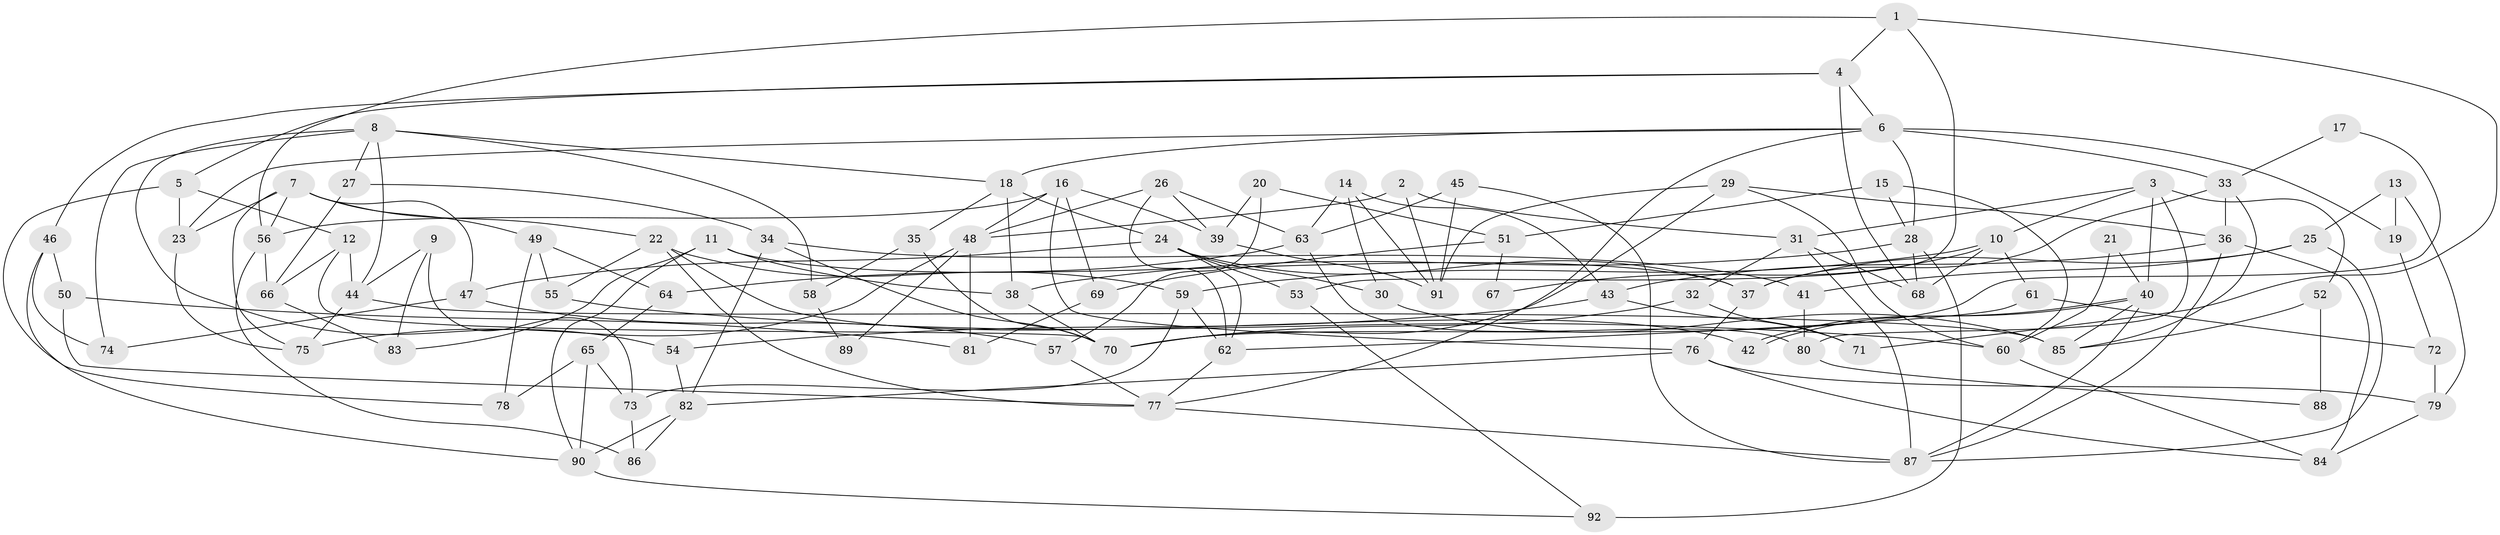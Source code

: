 // coarse degree distribution, {8: 0.10810810810810811, 9: 0.10810810810810811, 11: 0.02702702702702703, 6: 0.13513513513513514, 10: 0.08108108108108109, 7: 0.05405405405405406, 4: 0.10810810810810811, 3: 0.1891891891891892, 2: 0.10810810810810811, 14: 0.02702702702702703, 5: 0.05405405405405406}
// Generated by graph-tools (version 1.1) at 2025/51/03/04/25 22:51:23]
// undirected, 92 vertices, 184 edges
graph export_dot {
  node [color=gray90,style=filled];
  1;
  2;
  3;
  4;
  5;
  6;
  7;
  8;
  9;
  10;
  11;
  12;
  13;
  14;
  15;
  16;
  17;
  18;
  19;
  20;
  21;
  22;
  23;
  24;
  25;
  26;
  27;
  28;
  29;
  30;
  31;
  32;
  33;
  34;
  35;
  36;
  37;
  38;
  39;
  40;
  41;
  42;
  43;
  44;
  45;
  46;
  47;
  48;
  49;
  50;
  51;
  52;
  53;
  54;
  55;
  56;
  57;
  58;
  59;
  60;
  61;
  62;
  63;
  64;
  65;
  66;
  67;
  68;
  69;
  70;
  71;
  72;
  73;
  74;
  75;
  76;
  77;
  78;
  79;
  80;
  81;
  82;
  83;
  84;
  85;
  86;
  87;
  88;
  89;
  90;
  91;
  92;
  1 -- 56;
  1 -- 71;
  1 -- 4;
  1 -- 53;
  2 -- 91;
  2 -- 48;
  2 -- 31;
  3 -- 10;
  3 -- 31;
  3 -- 40;
  3 -- 52;
  3 -- 80;
  4 -- 5;
  4 -- 6;
  4 -- 46;
  4 -- 68;
  5 -- 23;
  5 -- 78;
  5 -- 12;
  6 -- 28;
  6 -- 18;
  6 -- 19;
  6 -- 23;
  6 -- 33;
  6 -- 77;
  7 -- 56;
  7 -- 23;
  7 -- 22;
  7 -- 47;
  7 -- 49;
  7 -- 75;
  8 -- 27;
  8 -- 18;
  8 -- 44;
  8 -- 54;
  8 -- 58;
  8 -- 74;
  9 -- 83;
  9 -- 44;
  9 -- 73;
  10 -- 68;
  10 -- 59;
  10 -- 61;
  10 -- 67;
  11 -- 37;
  11 -- 38;
  11 -- 83;
  11 -- 90;
  12 -- 44;
  12 -- 66;
  12 -- 70;
  13 -- 25;
  13 -- 19;
  13 -- 79;
  14 -- 43;
  14 -- 63;
  14 -- 30;
  14 -- 91;
  15 -- 28;
  15 -- 51;
  15 -- 60;
  16 -- 48;
  16 -- 76;
  16 -- 39;
  16 -- 56;
  16 -- 69;
  17 -- 70;
  17 -- 33;
  18 -- 24;
  18 -- 35;
  18 -- 38;
  19 -- 72;
  20 -- 39;
  20 -- 57;
  20 -- 51;
  21 -- 40;
  21 -- 60;
  22 -- 77;
  22 -- 42;
  22 -- 55;
  22 -- 59;
  23 -- 75;
  24 -- 30;
  24 -- 62;
  24 -- 37;
  24 -- 47;
  24 -- 53;
  25 -- 87;
  25 -- 37;
  25 -- 41;
  26 -- 39;
  26 -- 62;
  26 -- 48;
  26 -- 63;
  27 -- 34;
  27 -- 66;
  28 -- 38;
  28 -- 92;
  28 -- 68;
  29 -- 70;
  29 -- 36;
  29 -- 60;
  29 -- 91;
  30 -- 85;
  31 -- 68;
  31 -- 32;
  31 -- 87;
  32 -- 70;
  32 -- 71;
  33 -- 36;
  33 -- 37;
  33 -- 85;
  34 -- 82;
  34 -- 41;
  34 -- 70;
  35 -- 70;
  35 -- 58;
  36 -- 87;
  36 -- 84;
  36 -- 43;
  37 -- 76;
  38 -- 70;
  39 -- 91;
  40 -- 42;
  40 -- 42;
  40 -- 85;
  40 -- 87;
  41 -- 80;
  43 -- 54;
  43 -- 71;
  44 -- 85;
  44 -- 75;
  45 -- 87;
  45 -- 91;
  45 -- 63;
  46 -- 74;
  46 -- 50;
  46 -- 90;
  47 -- 57;
  47 -- 74;
  48 -- 75;
  48 -- 81;
  48 -- 89;
  49 -- 55;
  49 -- 64;
  49 -- 78;
  50 -- 77;
  50 -- 81;
  51 -- 69;
  51 -- 67;
  52 -- 85;
  52 -- 88;
  53 -- 92;
  54 -- 82;
  55 -- 60;
  56 -- 86;
  56 -- 66;
  57 -- 77;
  58 -- 89;
  59 -- 73;
  59 -- 62;
  60 -- 84;
  61 -- 62;
  61 -- 72;
  62 -- 77;
  63 -- 64;
  63 -- 80;
  64 -- 65;
  65 -- 90;
  65 -- 73;
  65 -- 78;
  66 -- 83;
  69 -- 81;
  72 -- 79;
  73 -- 86;
  76 -- 79;
  76 -- 82;
  76 -- 84;
  77 -- 87;
  79 -- 84;
  80 -- 88;
  82 -- 90;
  82 -- 86;
  90 -- 92;
}
